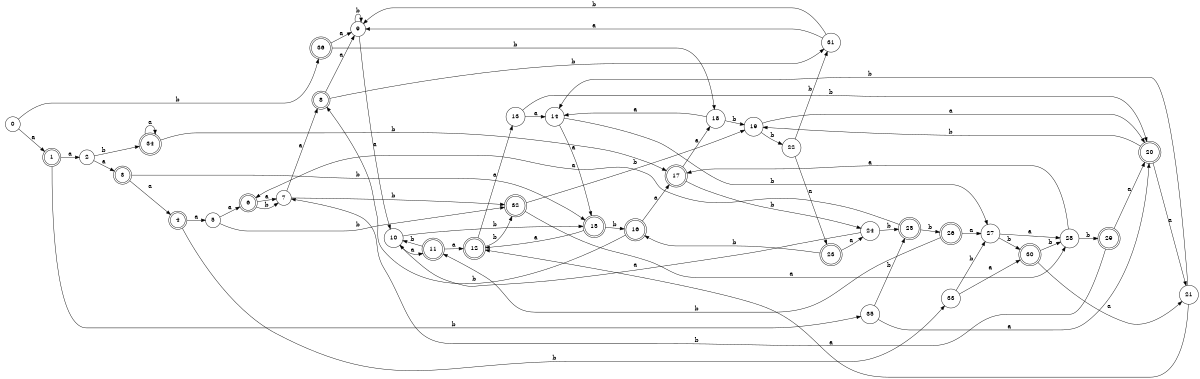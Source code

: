 digraph n30_9 {
__start0 [label="" shape="none"];

rankdir=LR;
size="8,5";

s0 [style="filled", color="black", fillcolor="white" shape="circle", label="0"];
s1 [style="rounded,filled", color="black", fillcolor="white" shape="doublecircle", label="1"];
s2 [style="filled", color="black", fillcolor="white" shape="circle", label="2"];
s3 [style="rounded,filled", color="black", fillcolor="white" shape="doublecircle", label="3"];
s4 [style="rounded,filled", color="black", fillcolor="white" shape="doublecircle", label="4"];
s5 [style="filled", color="black", fillcolor="white" shape="circle", label="5"];
s6 [style="rounded,filled", color="black", fillcolor="white" shape="doublecircle", label="6"];
s7 [style="filled", color="black", fillcolor="white" shape="circle", label="7"];
s8 [style="rounded,filled", color="black", fillcolor="white" shape="doublecircle", label="8"];
s9 [style="filled", color="black", fillcolor="white" shape="circle", label="9"];
s10 [style="filled", color="black", fillcolor="white" shape="circle", label="10"];
s11 [style="rounded,filled", color="black", fillcolor="white" shape="doublecircle", label="11"];
s12 [style="rounded,filled", color="black", fillcolor="white" shape="doublecircle", label="12"];
s13 [style="filled", color="black", fillcolor="white" shape="circle", label="13"];
s14 [style="filled", color="black", fillcolor="white" shape="circle", label="14"];
s15 [style="rounded,filled", color="black", fillcolor="white" shape="doublecircle", label="15"];
s16 [style="rounded,filled", color="black", fillcolor="white" shape="doublecircle", label="16"];
s17 [style="rounded,filled", color="black", fillcolor="white" shape="doublecircle", label="17"];
s18 [style="filled", color="black", fillcolor="white" shape="circle", label="18"];
s19 [style="filled", color="black", fillcolor="white" shape="circle", label="19"];
s20 [style="rounded,filled", color="black", fillcolor="white" shape="doublecircle", label="20"];
s21 [style="filled", color="black", fillcolor="white" shape="circle", label="21"];
s22 [style="filled", color="black", fillcolor="white" shape="circle", label="22"];
s23 [style="rounded,filled", color="black", fillcolor="white" shape="doublecircle", label="23"];
s24 [style="filled", color="black", fillcolor="white" shape="circle", label="24"];
s25 [style="rounded,filled", color="black", fillcolor="white" shape="doublecircle", label="25"];
s26 [style="rounded,filled", color="black", fillcolor="white" shape="doublecircle", label="26"];
s27 [style="filled", color="black", fillcolor="white" shape="circle", label="27"];
s28 [style="filled", color="black", fillcolor="white" shape="circle", label="28"];
s29 [style="rounded,filled", color="black", fillcolor="white" shape="doublecircle", label="29"];
s30 [style="rounded,filled", color="black", fillcolor="white" shape="doublecircle", label="30"];
s31 [style="filled", color="black", fillcolor="white" shape="circle", label="31"];
s32 [style="rounded,filled", color="black", fillcolor="white" shape="doublecircle", label="32"];
s33 [style="filled", color="black", fillcolor="white" shape="circle", label="33"];
s34 [style="rounded,filled", color="black", fillcolor="white" shape="doublecircle", label="34"];
s35 [style="filled", color="black", fillcolor="white" shape="circle", label="35"];
s36 [style="rounded,filled", color="black", fillcolor="white" shape="doublecircle", label="36"];
s0 -> s1 [label="a"];
s0 -> s36 [label="b"];
s1 -> s2 [label="a"];
s1 -> s35 [label="b"];
s2 -> s3 [label="a"];
s2 -> s34 [label="b"];
s3 -> s4 [label="a"];
s3 -> s15 [label="b"];
s4 -> s5 [label="a"];
s4 -> s33 [label="b"];
s5 -> s6 [label="a"];
s5 -> s32 [label="b"];
s6 -> s7 [label="a"];
s6 -> s7 [label="b"];
s7 -> s8 [label="a"];
s7 -> s32 [label="b"];
s8 -> s9 [label="a"];
s8 -> s31 [label="b"];
s9 -> s10 [label="a"];
s9 -> s9 [label="b"];
s10 -> s11 [label="a"];
s10 -> s15 [label="b"];
s11 -> s12 [label="a"];
s11 -> s10 [label="b"];
s12 -> s13 [label="a"];
s12 -> s32 [label="b"];
s13 -> s14 [label="a"];
s13 -> s20 [label="b"];
s14 -> s15 [label="a"];
s14 -> s27 [label="b"];
s15 -> s12 [label="a"];
s15 -> s16 [label="b"];
s16 -> s17 [label="a"];
s16 -> s8 [label="b"];
s17 -> s18 [label="a"];
s17 -> s24 [label="b"];
s18 -> s14 [label="a"];
s18 -> s19 [label="b"];
s19 -> s20 [label="a"];
s19 -> s22 [label="b"];
s20 -> s21 [label="a"];
s20 -> s19 [label="b"];
s21 -> s12 [label="a"];
s21 -> s14 [label="b"];
s22 -> s23 [label="a"];
s22 -> s31 [label="b"];
s23 -> s24 [label="a"];
s23 -> s16 [label="b"];
s24 -> s10 [label="a"];
s24 -> s25 [label="b"];
s25 -> s6 [label="a"];
s25 -> s26 [label="b"];
s26 -> s27 [label="a"];
s26 -> s11 [label="b"];
s27 -> s28 [label="a"];
s27 -> s30 [label="b"];
s28 -> s17 [label="a"];
s28 -> s29 [label="b"];
s29 -> s20 [label="a"];
s29 -> s7 [label="b"];
s30 -> s21 [label="a"];
s30 -> s28 [label="b"];
s31 -> s9 [label="a"];
s31 -> s9 [label="b"];
s32 -> s28 [label="a"];
s32 -> s19 [label="b"];
s33 -> s30 [label="a"];
s33 -> s27 [label="b"];
s34 -> s34 [label="a"];
s34 -> s17 [label="b"];
s35 -> s20 [label="a"];
s35 -> s25 [label="b"];
s36 -> s9 [label="a"];
s36 -> s18 [label="b"];

}